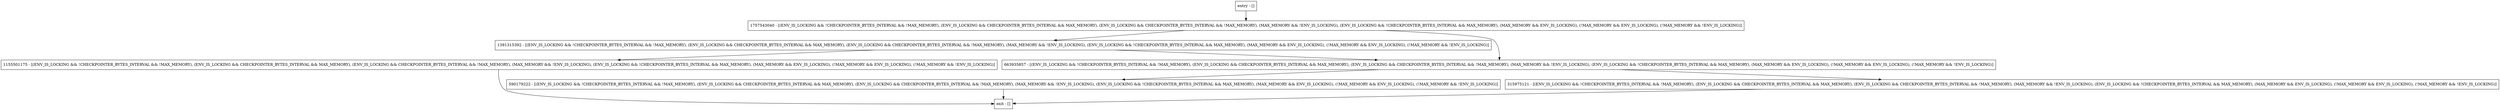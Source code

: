 digraph getWakeupPeriod {
node [shape=record];
entry [label="entry - []"];
exit [label="exit - []"];
590179222 [label="590179222 - [(ENV_IS_LOCKING && !CHECKPOINTER_BYTES_INTERVAL && !MAX_MEMORY), (ENV_IS_LOCKING && CHECKPOINTER_BYTES_INTERVAL && MAX_MEMORY), (ENV_IS_LOCKING && CHECKPOINTER_BYTES_INTERVAL && !MAX_MEMORY), (MAX_MEMORY && !ENV_IS_LOCKING), (ENV_IS_LOCKING && !CHECKPOINTER_BYTES_INTERVAL && MAX_MEMORY), (MAX_MEMORY && ENV_IS_LOCKING), (!MAX_MEMORY && ENV_IS_LOCKING), (!MAX_MEMORY && !ENV_IS_LOCKING)]"];
1155501175 [label="1155501175 - [(ENV_IS_LOCKING && !CHECKPOINTER_BYTES_INTERVAL && !MAX_MEMORY), (ENV_IS_LOCKING && CHECKPOINTER_BYTES_INTERVAL && MAX_MEMORY), (ENV_IS_LOCKING && CHECKPOINTER_BYTES_INTERVAL && !MAX_MEMORY), (MAX_MEMORY && !ENV_IS_LOCKING), (ENV_IS_LOCKING && !CHECKPOINTER_BYTES_INTERVAL && MAX_MEMORY), (MAX_MEMORY && ENV_IS_LOCKING), (!MAX_MEMORY && ENV_IS_LOCKING), (!MAX_MEMORY && !ENV_IS_LOCKING)]"];
1391315392 [label="1391315392 - [(ENV_IS_LOCKING && !CHECKPOINTER_BYTES_INTERVAL && !MAX_MEMORY), (ENV_IS_LOCKING && CHECKPOINTER_BYTES_INTERVAL && MAX_MEMORY), (ENV_IS_LOCKING && CHECKPOINTER_BYTES_INTERVAL && !MAX_MEMORY), (MAX_MEMORY && !ENV_IS_LOCKING), (ENV_IS_LOCKING && !CHECKPOINTER_BYTES_INTERVAL && MAX_MEMORY), (MAX_MEMORY && ENV_IS_LOCKING), (!MAX_MEMORY && ENV_IS_LOCKING), (!MAX_MEMORY && !ENV_IS_LOCKING)]"];
663935857 [label="663935857 - [(ENV_IS_LOCKING && !CHECKPOINTER_BYTES_INTERVAL && !MAX_MEMORY), (ENV_IS_LOCKING && CHECKPOINTER_BYTES_INTERVAL && MAX_MEMORY), (ENV_IS_LOCKING && CHECKPOINTER_BYTES_INTERVAL && !MAX_MEMORY), (MAX_MEMORY && !ENV_IS_LOCKING), (ENV_IS_LOCKING && !CHECKPOINTER_BYTES_INTERVAL && MAX_MEMORY), (MAX_MEMORY && ENV_IS_LOCKING), (!MAX_MEMORY && ENV_IS_LOCKING), (!MAX_MEMORY && !ENV_IS_LOCKING)]"];
315975121 [label="315975121 - [(ENV_IS_LOCKING && !CHECKPOINTER_BYTES_INTERVAL && !MAX_MEMORY), (ENV_IS_LOCKING && CHECKPOINTER_BYTES_INTERVAL && MAX_MEMORY), (ENV_IS_LOCKING && CHECKPOINTER_BYTES_INTERVAL && !MAX_MEMORY), (MAX_MEMORY && !ENV_IS_LOCKING), (ENV_IS_LOCKING && !CHECKPOINTER_BYTES_INTERVAL && MAX_MEMORY), (MAX_MEMORY && ENV_IS_LOCKING), (!MAX_MEMORY && ENV_IS_LOCKING), (!MAX_MEMORY && !ENV_IS_LOCKING)]"];
1757543040 [label="1757543040 - [(ENV_IS_LOCKING && !CHECKPOINTER_BYTES_INTERVAL && !MAX_MEMORY), (ENV_IS_LOCKING && CHECKPOINTER_BYTES_INTERVAL && MAX_MEMORY), (ENV_IS_LOCKING && CHECKPOINTER_BYTES_INTERVAL && !MAX_MEMORY), (MAX_MEMORY && !ENV_IS_LOCKING), (ENV_IS_LOCKING && !CHECKPOINTER_BYTES_INTERVAL && MAX_MEMORY), (MAX_MEMORY && ENV_IS_LOCKING), (!MAX_MEMORY && ENV_IS_LOCKING), (!MAX_MEMORY && !ENV_IS_LOCKING)]"];
entry;
exit;
entry -> 1757543040;
590179222 -> exit;
1155501175 -> exit;
1391315392 -> 1155501175;
1391315392 -> 663935857;
663935857 -> 590179222;
663935857 -> 315975121;
315975121 -> exit;
1757543040 -> 1391315392;
1757543040 -> 663935857;
}
